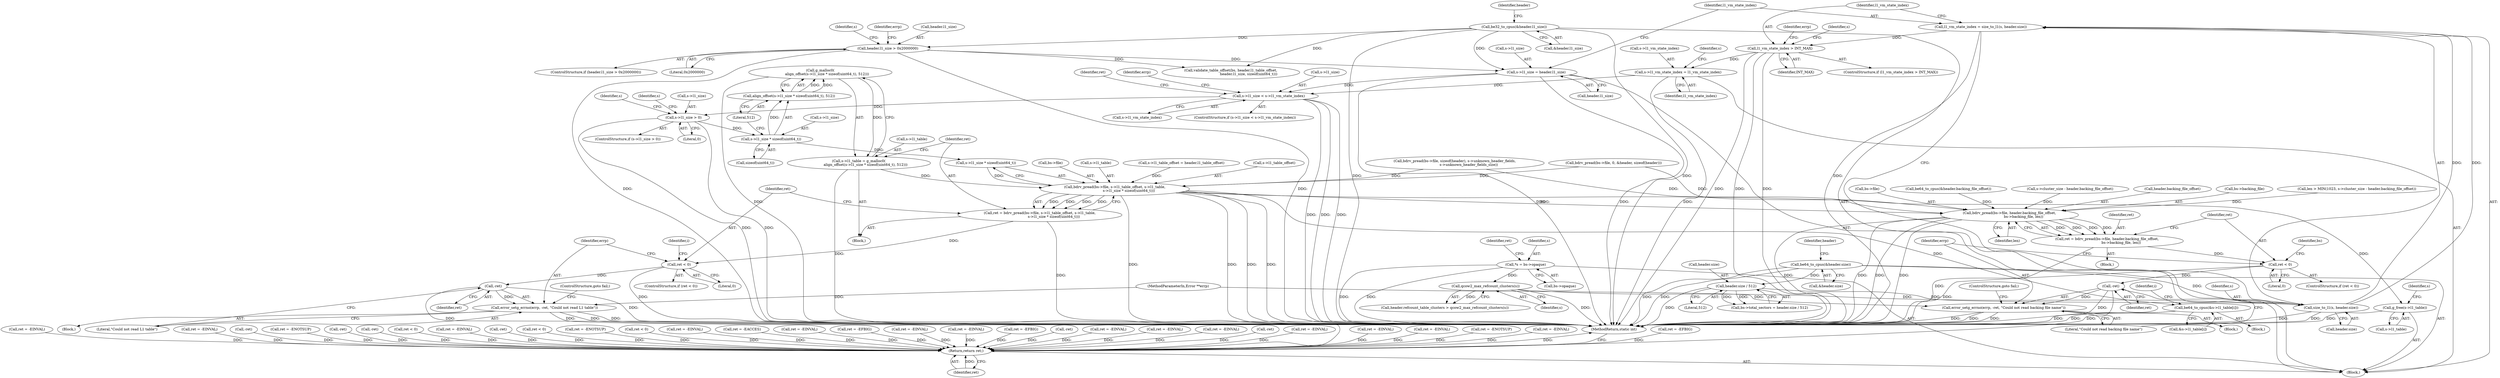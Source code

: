 digraph "0_qemu_6a83f8b5bec6f59e56cc49bd49e4c3f8f805d56f_0@API" {
"1000914" [label="(Call,g_malloc0(\n            align_offset(s->l1_size * sizeof(uint64_t), 512)))"];
"1000915" [label="(Call,align_offset(s->l1_size * sizeof(uint64_t), 512))"];
"1000916" [label="(Call,s->l1_size * sizeof(uint64_t))"];
"1000904" [label="(Call,s->l1_size > 0)"];
"1000859" [label="(Call,s->l1_size < s->l1_vm_state_index)"];
"1000826" [label="(Call,s->l1_size = header.l1_size)"];
"1000807" [label="(Call,header.l1_size > 0x2000000)"];
"1000214" [label="(Call,be32_to_cpus(&header.l1_size))"];
"1000853" [label="(Call,s->l1_vm_state_index = l1_vm_state_index)"];
"1000841" [label="(Call,l1_vm_state_index > INT_MAX)"];
"1000833" [label="(Call,l1_vm_state_index = size_to_l1(s, header.size))"];
"1000835" [label="(Call,size_to_l1(s, header.size))"];
"1000738" [label="(Call,qcow2_max_refcount_clusters(s))"];
"1000128" [label="(Call,*s = bs->opaque)"];
"1000682" [label="(Call,header.size / 512)"];
"1000194" [label="(Call,be64_to_cpus(&header.size))"];
"1000910" [label="(Call,s->l1_table = g_malloc0(\n            align_offset(s->l1_size * sizeof(uint64_t), 512)))"];
"1000925" [label="(Call,bdrv_pread(bs->file, s->l1_table_offset, s->l1_table,\n                         s->l1_size * sizeof(uint64_t)))"];
"1000923" [label="(Call,ret = bdrv_pread(bs->file, s->l1_table_offset, s->l1_table,\n                         s->l1_size * sizeof(uint64_t)))"];
"1000942" [label="(Call,ret < 0)"];
"1000948" [label="(Call,-ret)"];
"1000946" [label="(Call,error_setg_errno(errp, -ret, \"Could not read L1 table\"))"];
"1001481" [label="(Return,return ret;)"];
"1000964" [label="(Call,be64_to_cpus(&s->l1_table[i]))"];
"1001096" [label="(Call,bdrv_pread(bs->file, header.backing_file_offset,\n                         bs->backing_file, len))"];
"1001094" [label="(Call,ret = bdrv_pread(bs->file, header.backing_file_offset,\n                         bs->backing_file, len))"];
"1001108" [label="(Call,ret < 0)"];
"1001114" [label="(Call,-ret)"];
"1001112" [label="(Call,error_setg_errno(errp, -ret, \"Could not read backing file name\"))"];
"1001444" [label="(Call,g_free(s->l1_table))"];
"1000423" [label="(Call,ret = -EINVAL)"];
"1000678" [label="(Call,bs->total_sectors = header.size / 512)"];
"1000780" [label="(Call,ret = -EINVAL)"];
"1000274" [label="(Call,ret = -ENOTSUP)"];
"1000249" [label="(Call,ret = -EINVAL)"];
"1001112" [label="(Call,error_setg_errno(errp, -ret, \"Could not read backing file name\"))"];
"1000946" [label="(Call,error_setg_errno(errp, -ret, \"Could not read L1 table\"))"];
"1000816" [label="(Call,ret = -EFBIG)"];
"1000915" [label="(Call,align_offset(s->l1_size * sizeof(uint64_t), 512))"];
"1000954" [label="(Identifier,i)"];
"1000923" [label="(Call,ret = bdrv_pread(bs->file, s->l1_table_offset, s->l1_table,\n                         s->l1_size * sizeof(uint64_t)))"];
"1000686" [label="(Literal,512)"];
"1000950" [label="(Literal,\"Could not read L1 table\")"];
"1000406" [label="(Call,ret = -EINVAL)"];
"1000682" [label="(Call,header.size / 512)"];
"1001056" [label="(Call,ret = -EINVAL)"];
"1001108" [label="(Call,ret < 0)"];
"1000830" [label="(Call,header.l1_size)"];
"1001185" [label="(Call,-ret)"];
"1000125" [label="(MethodParameterIn,Error **errp)"];
"1000941" [label="(ControlStructure,if (ret < 0))"];
"1001481" [label="(Return,return ret;)"];
"1000154" [label="(Call,bdrv_pread(bs->file, 0, &header, sizeof(header)))"];
"1000963" [label="(Block,)"];
"1000854" [label="(Call,s->l1_vm_state_index)"];
"1000917" [label="(Call,s->l1_size)"];
"1001106" [label="(Identifier,len)"];
"1000222" [label="(Identifier,header)"];
"1000903" [label="(ControlStructure,if (s->l1_size > 0))"];
"1000964" [label="(Call,be64_to_cpus(&s->l1_table[i]))"];
"1000853" [label="(Call,s->l1_vm_state_index = l1_vm_state_index)"];
"1000843" [label="(Identifier,INT_MAX)"];
"1000860" [label="(Call,s->l1_size)"];
"1000909" [label="(Block,)"];
"1001483" [label="(MethodReturn,static int)"];
"1001115" [label="(Identifier,ret)"];
"1000876" [label="(Identifier,ret)"];
"1000840" [label="(ControlStructure,if (l1_vm_state_index > INT_MAX))"];
"1001095" [label="(Identifier,ret)"];
"1001116" [label="(Literal,\"Could not read backing file name\")"];
"1000734" [label="(Call,header.refcount_table_clusters > qcow2_max_refcount_clusters(s))"];
"1000806" [label="(ControlStructure,if (header.l1_size > 0x2000000))"];
"1000613" [label="(Call,ret = -ENOTSUP)"];
"1001110" [label="(Literal,0)"];
"1000814" [label="(Identifier,errp)"];
"1000475" [label="(Call,-ret)"];
"1000863" [label="(Call,s->l1_vm_state_index)"];
"1000925" [label="(Call,bdrv_pread(bs->file, s->l1_table_offset, s->l1_table,\n                         s->l1_size * sizeof(uint64_t)))"];
"1000973" [label="(Identifier,s)"];
"1000811" [label="(Literal,0x2000000)"];
"1000170" [label="(Call,-ret)"];
"1000904" [label="(Call,s->l1_size > 0)"];
"1000944" [label="(Literal,0)"];
"1001107" [label="(ControlStructure,if (ret < 0))"];
"1000835" [label="(Call,size_to_l1(s, header.size))"];
"1000456" [label="(Call,bdrv_pread(bs->file, sizeof(header), s->unknown_header_fields,\n                         s->unknown_header_fields_size))"];
"1001097" [label="(Call,bs->file)"];
"1000916" [label="(Call,s->l1_size * sizeof(uint64_t))"];
"1000842" [label="(Identifier,l1_vm_state_index)"];
"1001482" [label="(Identifier,ret)"];
"1000184" [label="(Call,be64_to_cpus(&header.backing_file_offset))"];
"1001450" [label="(Identifier,s)"];
"1000826" [label="(Call,s->l1_size = header.l1_size)"];
"1000126" [label="(Block,)"];
"1000965" [label="(Call,&s->l1_table[i])"];
"1000834" [label="(Identifier,l1_vm_state_index)"];
"1001078" [label="(Call,s->cluster_size - header.backing_file_offset)"];
"1000905" [label="(Call,s->l1_size)"];
"1000846" [label="(Identifier,errp)"];
"1000949" [label="(Identifier,ret)"];
"1000948" [label="(Call,-ret)"];
"1001117" [label="(ControlStructure,goto fail;)"];
"1000762" [label="(Call,ret < 0)"];
"1001089" [label="(Call,ret = -EINVAL)"];
"1000739" [label="(Identifier,s)"];
"1000912" [label="(Identifier,s)"];
"1000129" [label="(Identifier,s)"];
"1000128" [label="(Call,*s = bs->opaque)"];
"1000841" [label="(Call,l1_vm_state_index > INT_MAX)"];
"1000215" [label="(Call,&header.l1_size)"];
"1000947" [label="(Identifier,errp)"];
"1000808" [label="(Call,header.l1_size)"];
"1000130" [label="(Call,bs->opaque)"];
"1001230" [label="(Call,-ret)"];
"1000798" [label="(Call,ret < 0)"];
"1000827" [label="(Call,s->l1_size)"];
"1000565" [label="(Call,ret = -ENOTSUP)"];
"1000828" [label="(Identifier,s)"];
"1001445" [label="(Call,s->l1_table)"];
"1000942" [label="(Call,ret < 0)"];
"1000861" [label="(Identifier,s)"];
"1000926" [label="(Call,bs->file)"];
"1000922" [label="(Literal,512)"];
"1000888" [label="(Call,ret < 0)"];
"1000738" [label="(Call,qcow2_max_refcount_clusters(s))"];
"1000945" [label="(Block,)"];
"1000807" [label="(Call,header.l1_size > 0x2000000)"];
"1001121" [label="(Identifier,bs)"];
"1000195" [label="(Call,&header.size)"];
"1000855" [label="(Identifier,s)"];
"1001444" [label="(Call,g_free(s->l1_table))"];
"1000932" [label="(Call,s->l1_table)"];
"1000896" [label="(Call,s->l1_table_offset = header.l1_table_offset)"];
"1001111" [label="(Block,)"];
"1000638" [label="(Call,ret = -EINVAL)"];
"1000137" [label="(Identifier,ret)"];
"1001100" [label="(Call,header.backing_file_offset)"];
"1000202" [label="(Identifier,header)"];
"1000914" [label="(Call,g_malloc0(\n            align_offset(s->l1_size * sizeof(uint64_t), 512)))"];
"1000920" [label="(Call,sizeof(uint64_t))"];
"1000592" [label="(Call,ret = -EACCES)"];
"1000877" [label="(Call,validate_table_offset(bs, header.l1_table_offset,\n                                header.l1_size, sizeof(uint64_t)))"];
"1000683" [label="(Call,header.size)"];
"1001096" [label="(Call,bdrv_pread(bs->file, header.backing_file_offset,\n                         bs->backing_file, len))"];
"1000491" [label="(Call,ret = -EINVAL)"];
"1000868" [label="(Identifier,errp)"];
"1000911" [label="(Call,s->l1_table)"];
"1001103" [label="(Call,bs->backing_file)"];
"1000821" [label="(Call,ret = -EFBIG)"];
"1001109" [label="(Identifier,ret)"];
"1001417" [label="(Call,ret = -EINVAL)"];
"1000870" [label="(Call,ret = -EINVAL)"];
"1000194" [label="(Call,be64_to_cpus(&header.size))"];
"1000924" [label="(Identifier,ret)"];
"1001114" [label="(Call,-ret)"];
"1000848" [label="(Call,ret = -EFBIG)"];
"1000214" [label="(Call,be32_to_cpus(&header.l1_size))"];
"1000836" [label="(Identifier,s)"];
"1000935" [label="(Call,s->l1_size * sizeof(uint64_t))"];
"1001067" [label="(Block,)"];
"1000859" [label="(Call,s->l1_size < s->l1_vm_state_index)"];
"1001150" [label="(Call,-ret)"];
"1000908" [label="(Literal,0)"];
"1001365" [label="(Call,ret = -EINVAL)"];
"1000857" [label="(Identifier,l1_vm_state_index)"];
"1001254" [label="(Call,ret = -EINVAL)"];
"1001094" [label="(Call,ret = bdrv_pread(bs->file, header.backing_file_offset,\n                         bs->backing_file, len))"];
"1000910" [label="(Call,s->l1_table = g_malloc0(\n            align_offset(s->l1_size * sizeof(uint64_t), 512)))"];
"1000962" [label="(Identifier,i)"];
"1000858" [label="(ControlStructure,if (s->l1_size < s->l1_vm_state_index))"];
"1000943" [label="(Identifier,ret)"];
"1000951" [label="(ControlStructure,goto fail;)"];
"1000305" [label="(Call,ret = -EINVAL)"];
"1001028" [label="(Call,-ret)"];
"1000929" [label="(Call,s->l1_table_offset)"];
"1000833" [label="(Call,l1_vm_state_index = size_to_l1(s, header.size))"];
"1001113" [label="(Identifier,errp)"];
"1001074" [label="(Call,len > MIN(1023, s->cluster_size - header.backing_file_offset))"];
"1000837" [label="(Call,header.size)"];
"1000744" [label="(Call,ret = -EINVAL)"];
"1000914" -> "1000910"  [label="AST: "];
"1000914" -> "1000915"  [label="CFG: "];
"1000915" -> "1000914"  [label="AST: "];
"1000910" -> "1000914"  [label="CFG: "];
"1000914" -> "1001483"  [label="DDG: "];
"1000914" -> "1000910"  [label="DDG: "];
"1000915" -> "1000914"  [label="DDG: "];
"1000915" -> "1000914"  [label="DDG: "];
"1000915" -> "1000922"  [label="CFG: "];
"1000916" -> "1000915"  [label="AST: "];
"1000922" -> "1000915"  [label="AST: "];
"1000916" -> "1000915"  [label="DDG: "];
"1000916" -> "1000920"  [label="CFG: "];
"1000917" -> "1000916"  [label="AST: "];
"1000920" -> "1000916"  [label="AST: "];
"1000922" -> "1000916"  [label="CFG: "];
"1000904" -> "1000916"  [label="DDG: "];
"1000916" -> "1000935"  [label="DDG: "];
"1000904" -> "1000903"  [label="AST: "];
"1000904" -> "1000908"  [label="CFG: "];
"1000905" -> "1000904"  [label="AST: "];
"1000908" -> "1000904"  [label="AST: "];
"1000912" -> "1000904"  [label="CFG: "];
"1000973" -> "1000904"  [label="CFG: "];
"1000904" -> "1001483"  [label="DDG: "];
"1000904" -> "1001483"  [label="DDG: "];
"1000859" -> "1000904"  [label="DDG: "];
"1000859" -> "1000858"  [label="AST: "];
"1000859" -> "1000863"  [label="CFG: "];
"1000860" -> "1000859"  [label="AST: "];
"1000863" -> "1000859"  [label="AST: "];
"1000868" -> "1000859"  [label="CFG: "];
"1000876" -> "1000859"  [label="CFG: "];
"1000859" -> "1001483"  [label="DDG: "];
"1000859" -> "1001483"  [label="DDG: "];
"1000859" -> "1001483"  [label="DDG: "];
"1000826" -> "1000859"  [label="DDG: "];
"1000853" -> "1000859"  [label="DDG: "];
"1000826" -> "1000126"  [label="AST: "];
"1000826" -> "1000830"  [label="CFG: "];
"1000827" -> "1000826"  [label="AST: "];
"1000830" -> "1000826"  [label="AST: "];
"1000834" -> "1000826"  [label="CFG: "];
"1000826" -> "1001483"  [label="DDG: "];
"1000826" -> "1001483"  [label="DDG: "];
"1000807" -> "1000826"  [label="DDG: "];
"1000214" -> "1000826"  [label="DDG: "];
"1000807" -> "1000806"  [label="AST: "];
"1000807" -> "1000811"  [label="CFG: "];
"1000808" -> "1000807"  [label="AST: "];
"1000811" -> "1000807"  [label="AST: "];
"1000814" -> "1000807"  [label="CFG: "];
"1000828" -> "1000807"  [label="CFG: "];
"1000807" -> "1001483"  [label="DDG: "];
"1000807" -> "1001483"  [label="DDG: "];
"1000214" -> "1000807"  [label="DDG: "];
"1000807" -> "1000877"  [label="DDG: "];
"1000214" -> "1000126"  [label="AST: "];
"1000214" -> "1000215"  [label="CFG: "];
"1000215" -> "1000214"  [label="AST: "];
"1000222" -> "1000214"  [label="CFG: "];
"1000214" -> "1001483"  [label="DDG: "];
"1000214" -> "1001483"  [label="DDG: "];
"1000214" -> "1000877"  [label="DDG: "];
"1000853" -> "1000126"  [label="AST: "];
"1000853" -> "1000857"  [label="CFG: "];
"1000854" -> "1000853"  [label="AST: "];
"1000857" -> "1000853"  [label="AST: "];
"1000861" -> "1000853"  [label="CFG: "];
"1000853" -> "1001483"  [label="DDG: "];
"1000841" -> "1000853"  [label="DDG: "];
"1000841" -> "1000840"  [label="AST: "];
"1000841" -> "1000843"  [label="CFG: "];
"1000842" -> "1000841"  [label="AST: "];
"1000843" -> "1000841"  [label="AST: "];
"1000846" -> "1000841"  [label="CFG: "];
"1000855" -> "1000841"  [label="CFG: "];
"1000841" -> "1001483"  [label="DDG: "];
"1000841" -> "1001483"  [label="DDG: "];
"1000841" -> "1001483"  [label="DDG: "];
"1000833" -> "1000841"  [label="DDG: "];
"1000833" -> "1000126"  [label="AST: "];
"1000833" -> "1000835"  [label="CFG: "];
"1000834" -> "1000833"  [label="AST: "];
"1000835" -> "1000833"  [label="AST: "];
"1000842" -> "1000833"  [label="CFG: "];
"1000833" -> "1001483"  [label="DDG: "];
"1000835" -> "1000833"  [label="DDG: "];
"1000835" -> "1000833"  [label="DDG: "];
"1000835" -> "1000837"  [label="CFG: "];
"1000836" -> "1000835"  [label="AST: "];
"1000837" -> "1000835"  [label="AST: "];
"1000835" -> "1001483"  [label="DDG: "];
"1000835" -> "1001483"  [label="DDG: "];
"1000738" -> "1000835"  [label="DDG: "];
"1000682" -> "1000835"  [label="DDG: "];
"1000194" -> "1000835"  [label="DDG: "];
"1000738" -> "1000734"  [label="AST: "];
"1000738" -> "1000739"  [label="CFG: "];
"1000739" -> "1000738"  [label="AST: "];
"1000734" -> "1000738"  [label="CFG: "];
"1000738" -> "1001483"  [label="DDG: "];
"1000738" -> "1000734"  [label="DDG: "];
"1000128" -> "1000738"  [label="DDG: "];
"1000128" -> "1000126"  [label="AST: "];
"1000128" -> "1000130"  [label="CFG: "];
"1000129" -> "1000128"  [label="AST: "];
"1000130" -> "1000128"  [label="AST: "];
"1000137" -> "1000128"  [label="CFG: "];
"1000128" -> "1001483"  [label="DDG: "];
"1000128" -> "1001483"  [label="DDG: "];
"1000682" -> "1000678"  [label="AST: "];
"1000682" -> "1000686"  [label="CFG: "];
"1000683" -> "1000682"  [label="AST: "];
"1000686" -> "1000682"  [label="AST: "];
"1000678" -> "1000682"  [label="CFG: "];
"1000682" -> "1001483"  [label="DDG: "];
"1000682" -> "1000678"  [label="DDG: "];
"1000682" -> "1000678"  [label="DDG: "];
"1000194" -> "1000682"  [label="DDG: "];
"1000194" -> "1000126"  [label="AST: "];
"1000194" -> "1000195"  [label="CFG: "];
"1000195" -> "1000194"  [label="AST: "];
"1000202" -> "1000194"  [label="CFG: "];
"1000194" -> "1001483"  [label="DDG: "];
"1000194" -> "1001483"  [label="DDG: "];
"1000910" -> "1000909"  [label="AST: "];
"1000911" -> "1000910"  [label="AST: "];
"1000924" -> "1000910"  [label="CFG: "];
"1000910" -> "1001483"  [label="DDG: "];
"1000910" -> "1000925"  [label="DDG: "];
"1000925" -> "1000923"  [label="AST: "];
"1000925" -> "1000935"  [label="CFG: "];
"1000926" -> "1000925"  [label="AST: "];
"1000929" -> "1000925"  [label="AST: "];
"1000932" -> "1000925"  [label="AST: "];
"1000935" -> "1000925"  [label="AST: "];
"1000923" -> "1000925"  [label="CFG: "];
"1000925" -> "1001483"  [label="DDG: "];
"1000925" -> "1001483"  [label="DDG: "];
"1000925" -> "1001483"  [label="DDG: "];
"1000925" -> "1001483"  [label="DDG: "];
"1000925" -> "1000923"  [label="DDG: "];
"1000925" -> "1000923"  [label="DDG: "];
"1000925" -> "1000923"  [label="DDG: "];
"1000925" -> "1000923"  [label="DDG: "];
"1000456" -> "1000925"  [label="DDG: "];
"1000154" -> "1000925"  [label="DDG: "];
"1000896" -> "1000925"  [label="DDG: "];
"1000935" -> "1000925"  [label="DDG: "];
"1000925" -> "1000964"  [label="DDG: "];
"1000925" -> "1001096"  [label="DDG: "];
"1000925" -> "1001444"  [label="DDG: "];
"1000923" -> "1000909"  [label="AST: "];
"1000924" -> "1000923"  [label="AST: "];
"1000943" -> "1000923"  [label="CFG: "];
"1000923" -> "1001483"  [label="DDG: "];
"1000923" -> "1000942"  [label="DDG: "];
"1000942" -> "1000941"  [label="AST: "];
"1000942" -> "1000944"  [label="CFG: "];
"1000943" -> "1000942"  [label="AST: "];
"1000944" -> "1000942"  [label="AST: "];
"1000947" -> "1000942"  [label="CFG: "];
"1000954" -> "1000942"  [label="CFG: "];
"1000942" -> "1001483"  [label="DDG: "];
"1000942" -> "1000948"  [label="DDG: "];
"1000948" -> "1000946"  [label="AST: "];
"1000948" -> "1000949"  [label="CFG: "];
"1000949" -> "1000948"  [label="AST: "];
"1000950" -> "1000948"  [label="CFG: "];
"1000948" -> "1001483"  [label="DDG: "];
"1000948" -> "1000946"  [label="DDG: "];
"1000948" -> "1001481"  [label="DDG: "];
"1000946" -> "1000945"  [label="AST: "];
"1000946" -> "1000950"  [label="CFG: "];
"1000947" -> "1000946"  [label="AST: "];
"1000950" -> "1000946"  [label="AST: "];
"1000951" -> "1000946"  [label="CFG: "];
"1000946" -> "1001483"  [label="DDG: "];
"1000946" -> "1001483"  [label="DDG: "];
"1000946" -> "1001483"  [label="DDG: "];
"1000125" -> "1000946"  [label="DDG: "];
"1001481" -> "1000126"  [label="AST: "];
"1001481" -> "1001482"  [label="CFG: "];
"1001482" -> "1001481"  [label="AST: "];
"1001483" -> "1001481"  [label="CFG: "];
"1001481" -> "1001483"  [label="DDG: "];
"1001482" -> "1001481"  [label="DDG: "];
"1000613" -> "1001481"  [label="DDG: "];
"1001185" -> "1001481"  [label="DDG: "];
"1000638" -> "1001481"  [label="DDG: "];
"1001056" -> "1001481"  [label="DDG: "];
"1001150" -> "1001481"  [label="DDG: "];
"1000565" -> "1001481"  [label="DDG: "];
"1000406" -> "1001481"  [label="DDG: "];
"1000744" -> "1001481"  [label="DDG: "];
"1000475" -> "1001481"  [label="DDG: "];
"1000423" -> "1001481"  [label="DDG: "];
"1000762" -> "1001481"  [label="DDG: "];
"1001230" -> "1001481"  [label="DDG: "];
"1001365" -> "1001481"  [label="DDG: "];
"1000848" -> "1001481"  [label="DDG: "];
"1000780" -> "1001481"  [label="DDG: "];
"1000274" -> "1001481"  [label="DDG: "];
"1000870" -> "1001481"  [label="DDG: "];
"1001417" -> "1001481"  [label="DDG: "];
"1000816" -> "1001481"  [label="DDG: "];
"1000798" -> "1001481"  [label="DDG: "];
"1001254" -> "1001481"  [label="DDG: "];
"1000305" -> "1001481"  [label="DDG: "];
"1001114" -> "1001481"  [label="DDG: "];
"1001028" -> "1001481"  [label="DDG: "];
"1000170" -> "1001481"  [label="DDG: "];
"1000821" -> "1001481"  [label="DDG: "];
"1000491" -> "1001481"  [label="DDG: "];
"1001089" -> "1001481"  [label="DDG: "];
"1000249" -> "1001481"  [label="DDG: "];
"1000888" -> "1001481"  [label="DDG: "];
"1000592" -> "1001481"  [label="DDG: "];
"1000964" -> "1000963"  [label="AST: "];
"1000964" -> "1000965"  [label="CFG: "];
"1000965" -> "1000964"  [label="AST: "];
"1000962" -> "1000964"  [label="CFG: "];
"1000964" -> "1001483"  [label="DDG: "];
"1000964" -> "1001483"  [label="DDG: "];
"1001096" -> "1001094"  [label="AST: "];
"1001096" -> "1001106"  [label="CFG: "];
"1001097" -> "1001096"  [label="AST: "];
"1001100" -> "1001096"  [label="AST: "];
"1001103" -> "1001096"  [label="AST: "];
"1001106" -> "1001096"  [label="AST: "];
"1001094" -> "1001096"  [label="CFG: "];
"1001096" -> "1001483"  [label="DDG: "];
"1001096" -> "1001483"  [label="DDG: "];
"1001096" -> "1001483"  [label="DDG: "];
"1001096" -> "1001483"  [label="DDG: "];
"1001096" -> "1001094"  [label="DDG: "];
"1001096" -> "1001094"  [label="DDG: "];
"1001096" -> "1001094"  [label="DDG: "];
"1001096" -> "1001094"  [label="DDG: "];
"1000456" -> "1001096"  [label="DDG: "];
"1000154" -> "1001096"  [label="DDG: "];
"1000184" -> "1001096"  [label="DDG: "];
"1001078" -> "1001096"  [label="DDG: "];
"1001074" -> "1001096"  [label="DDG: "];
"1001094" -> "1001067"  [label="AST: "];
"1001095" -> "1001094"  [label="AST: "];
"1001109" -> "1001094"  [label="CFG: "];
"1001094" -> "1001483"  [label="DDG: "];
"1001094" -> "1001108"  [label="DDG: "];
"1001108" -> "1001107"  [label="AST: "];
"1001108" -> "1001110"  [label="CFG: "];
"1001109" -> "1001108"  [label="AST: "];
"1001110" -> "1001108"  [label="AST: "];
"1001113" -> "1001108"  [label="CFG: "];
"1001121" -> "1001108"  [label="CFG: "];
"1001108" -> "1001483"  [label="DDG: "];
"1001108" -> "1001114"  [label="DDG: "];
"1001114" -> "1001112"  [label="AST: "];
"1001114" -> "1001115"  [label="CFG: "];
"1001115" -> "1001114"  [label="AST: "];
"1001116" -> "1001114"  [label="CFG: "];
"1001114" -> "1001483"  [label="DDG: "];
"1001114" -> "1001112"  [label="DDG: "];
"1001112" -> "1001111"  [label="AST: "];
"1001112" -> "1001116"  [label="CFG: "];
"1001113" -> "1001112"  [label="AST: "];
"1001116" -> "1001112"  [label="AST: "];
"1001117" -> "1001112"  [label="CFG: "];
"1001112" -> "1001483"  [label="DDG: "];
"1001112" -> "1001483"  [label="DDG: "];
"1001112" -> "1001483"  [label="DDG: "];
"1000125" -> "1001112"  [label="DDG: "];
"1001444" -> "1000126"  [label="AST: "];
"1001444" -> "1001445"  [label="CFG: "];
"1001445" -> "1001444"  [label="AST: "];
"1001450" -> "1001444"  [label="CFG: "];
"1001444" -> "1001483"  [label="DDG: "];
}
